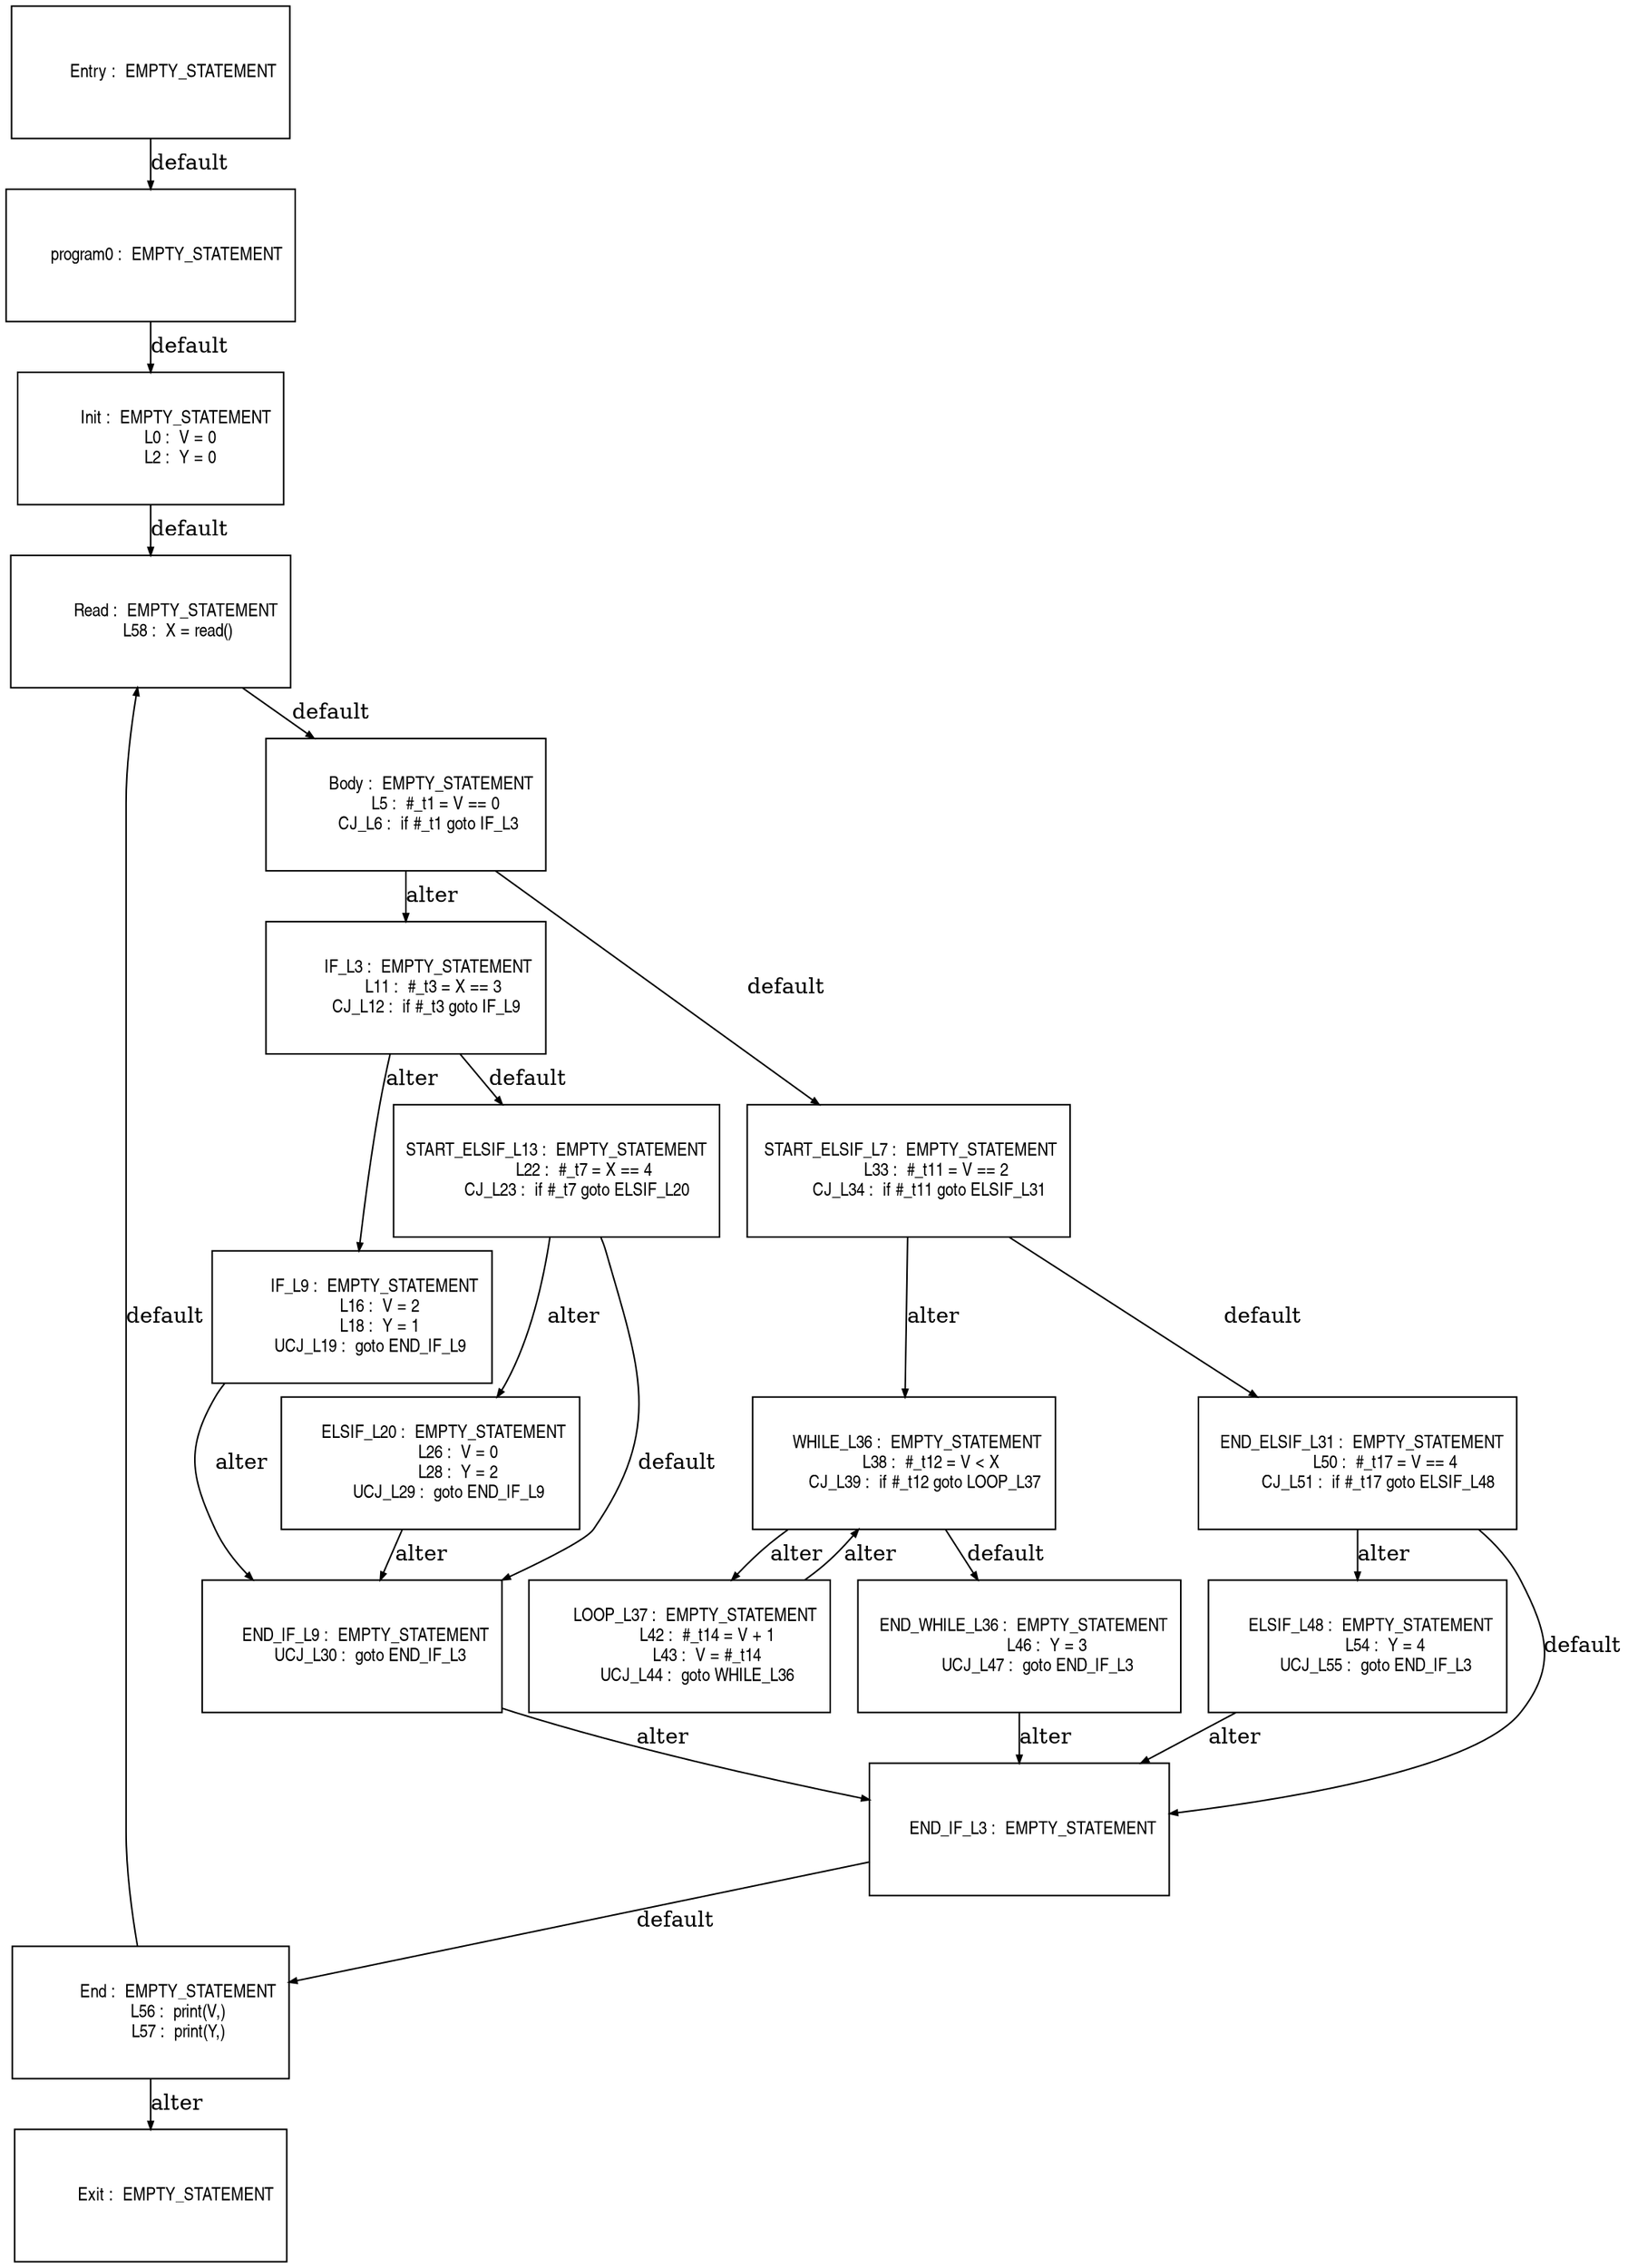digraph G {
  ranksep=.25;
  edge [arrowsize=.5]
  node [shape=rectangle, fontname="ArialNarrow",
        fontsize=12,  height=1.2];
  "       program0 :  EMPTY_STATEMENT
"; "           Init :  EMPTY_STATEMENT
             L0 :  V = 0
             L2 :  Y = 0
"; "           Body :  EMPTY_STATEMENT
             L5 :  #_t1 = V == 0
          CJ_L6 :  if #_t1 goto IF_L3
"; "          IF_L3 :  EMPTY_STATEMENT
            L11 :  #_t3 = X == 3
         CJ_L12 :  if #_t3 goto IF_L9
"; "          IF_L9 :  EMPTY_STATEMENT
            L16 :  V = 2
            L18 :  Y = 1
        UCJ_L19 :  goto END_IF_L9
"; "START_ELSIF_L13 :  EMPTY_STATEMENT
            L22 :  #_t7 = X == 4
         CJ_L23 :  if #_t7 goto ELSIF_L20
"; "      ELSIF_L20 :  EMPTY_STATEMENT
            L26 :  V = 0
            L28 :  Y = 2
        UCJ_L29 :  goto END_IF_L9
"; "      END_IF_L9 :  EMPTY_STATEMENT
        UCJ_L30 :  goto END_IF_L3
"; " START_ELSIF_L7 :  EMPTY_STATEMENT
            L33 :  #_t11 = V == 2
         CJ_L34 :  if #_t11 goto ELSIF_L31
"; "      WHILE_L36 :  EMPTY_STATEMENT
            L38 :  #_t12 = V < X
         CJ_L39 :  if #_t12 goto LOOP_L37
"; "       LOOP_L37 :  EMPTY_STATEMENT
            L42 :  #_t14 = V + 1
            L43 :  V = #_t14
        UCJ_L44 :  goto WHILE_L36
"; "  END_WHILE_L36 :  EMPTY_STATEMENT
            L46 :  Y = 3
        UCJ_L47 :  goto END_IF_L3
"; "  END_ELSIF_L31 :  EMPTY_STATEMENT
            L50 :  #_t17 = V == 4
         CJ_L51 :  if #_t17 goto ELSIF_L48
"; "      ELSIF_L48 :  EMPTY_STATEMENT
            L54 :  Y = 4
        UCJ_L55 :  goto END_IF_L3
"; "      END_IF_L3 :  EMPTY_STATEMENT
"; "          Entry :  EMPTY_STATEMENT
"; "            End :  EMPTY_STATEMENT
            L56 :  print(V,)
            L57 :  print(Y,)
"; "           Exit :  EMPTY_STATEMENT
"; "           Read :  EMPTY_STATEMENT
            L58 :  X = read()
"; 
  "       program0 :  EMPTY_STATEMENT
" -> "           Init :  EMPTY_STATEMENT
             L0 :  V = 0
             L2 :  Y = 0
"  [label="default"];
  "           Init :  EMPTY_STATEMENT
             L0 :  V = 0
             L2 :  Y = 0
" -> "           Read :  EMPTY_STATEMENT
            L58 :  X = read()
"  [label="default"];
  "           Body :  EMPTY_STATEMENT
             L5 :  #_t1 = V == 0
          CJ_L6 :  if #_t1 goto IF_L3
" -> " START_ELSIF_L7 :  EMPTY_STATEMENT
            L33 :  #_t11 = V == 2
         CJ_L34 :  if #_t11 goto ELSIF_L31
"  [label="default"];
  "           Body :  EMPTY_STATEMENT
             L5 :  #_t1 = V == 0
          CJ_L6 :  if #_t1 goto IF_L3
" -> "          IF_L3 :  EMPTY_STATEMENT
            L11 :  #_t3 = X == 3
         CJ_L12 :  if #_t3 goto IF_L9
"  [label="alter"];
  "          IF_L3 :  EMPTY_STATEMENT
            L11 :  #_t3 = X == 3
         CJ_L12 :  if #_t3 goto IF_L9
" -> "START_ELSIF_L13 :  EMPTY_STATEMENT
            L22 :  #_t7 = X == 4
         CJ_L23 :  if #_t7 goto ELSIF_L20
"  [label="default"];
  "          IF_L3 :  EMPTY_STATEMENT
            L11 :  #_t3 = X == 3
         CJ_L12 :  if #_t3 goto IF_L9
" -> "          IF_L9 :  EMPTY_STATEMENT
            L16 :  V = 2
            L18 :  Y = 1
        UCJ_L19 :  goto END_IF_L9
"  [label="alter"];
  "          IF_L9 :  EMPTY_STATEMENT
            L16 :  V = 2
            L18 :  Y = 1
        UCJ_L19 :  goto END_IF_L9
" -> "      END_IF_L9 :  EMPTY_STATEMENT
        UCJ_L30 :  goto END_IF_L3
"  [label="alter"];
  "START_ELSIF_L13 :  EMPTY_STATEMENT
            L22 :  #_t7 = X == 4
         CJ_L23 :  if #_t7 goto ELSIF_L20
" -> "      END_IF_L9 :  EMPTY_STATEMENT
        UCJ_L30 :  goto END_IF_L3
"  [label="default"];
  "START_ELSIF_L13 :  EMPTY_STATEMENT
            L22 :  #_t7 = X == 4
         CJ_L23 :  if #_t7 goto ELSIF_L20
" -> "      ELSIF_L20 :  EMPTY_STATEMENT
            L26 :  V = 0
            L28 :  Y = 2
        UCJ_L29 :  goto END_IF_L9
"  [label="alter"];
  "      ELSIF_L20 :  EMPTY_STATEMENT
            L26 :  V = 0
            L28 :  Y = 2
        UCJ_L29 :  goto END_IF_L9
" -> "      END_IF_L9 :  EMPTY_STATEMENT
        UCJ_L30 :  goto END_IF_L3
"  [label="alter"];
  "      END_IF_L9 :  EMPTY_STATEMENT
        UCJ_L30 :  goto END_IF_L3
" -> "      END_IF_L3 :  EMPTY_STATEMENT
"  [label="alter"];
  " START_ELSIF_L7 :  EMPTY_STATEMENT
            L33 :  #_t11 = V == 2
         CJ_L34 :  if #_t11 goto ELSIF_L31
" -> "  END_ELSIF_L31 :  EMPTY_STATEMENT
            L50 :  #_t17 = V == 4
         CJ_L51 :  if #_t17 goto ELSIF_L48
"  [label="default"];
  " START_ELSIF_L7 :  EMPTY_STATEMENT
            L33 :  #_t11 = V == 2
         CJ_L34 :  if #_t11 goto ELSIF_L31
" -> "      WHILE_L36 :  EMPTY_STATEMENT
            L38 :  #_t12 = V < X
         CJ_L39 :  if #_t12 goto LOOP_L37
"  [label="alter"];
  "      WHILE_L36 :  EMPTY_STATEMENT
            L38 :  #_t12 = V < X
         CJ_L39 :  if #_t12 goto LOOP_L37
" -> "  END_WHILE_L36 :  EMPTY_STATEMENT
            L46 :  Y = 3
        UCJ_L47 :  goto END_IF_L3
"  [label="default"];
  "      WHILE_L36 :  EMPTY_STATEMENT
            L38 :  #_t12 = V < X
         CJ_L39 :  if #_t12 goto LOOP_L37
" -> "       LOOP_L37 :  EMPTY_STATEMENT
            L42 :  #_t14 = V + 1
            L43 :  V = #_t14
        UCJ_L44 :  goto WHILE_L36
"  [label="alter"];
  "       LOOP_L37 :  EMPTY_STATEMENT
            L42 :  #_t14 = V + 1
            L43 :  V = #_t14
        UCJ_L44 :  goto WHILE_L36
" -> "      WHILE_L36 :  EMPTY_STATEMENT
            L38 :  #_t12 = V < X
         CJ_L39 :  if #_t12 goto LOOP_L37
"  [label="alter"];
  "  END_WHILE_L36 :  EMPTY_STATEMENT
            L46 :  Y = 3
        UCJ_L47 :  goto END_IF_L3
" -> "      END_IF_L3 :  EMPTY_STATEMENT
"  [label="alter"];
  "  END_ELSIF_L31 :  EMPTY_STATEMENT
            L50 :  #_t17 = V == 4
         CJ_L51 :  if #_t17 goto ELSIF_L48
" -> "      END_IF_L3 :  EMPTY_STATEMENT
"  [label="default"];
  "  END_ELSIF_L31 :  EMPTY_STATEMENT
            L50 :  #_t17 = V == 4
         CJ_L51 :  if #_t17 goto ELSIF_L48
" -> "      ELSIF_L48 :  EMPTY_STATEMENT
            L54 :  Y = 4
        UCJ_L55 :  goto END_IF_L3
"  [label="alter"];
  "      ELSIF_L48 :  EMPTY_STATEMENT
            L54 :  Y = 4
        UCJ_L55 :  goto END_IF_L3
" -> "      END_IF_L3 :  EMPTY_STATEMENT
"  [label="alter"];
  "      END_IF_L3 :  EMPTY_STATEMENT
" -> "            End :  EMPTY_STATEMENT
            L56 :  print(V,)
            L57 :  print(Y,)
"  [label="default"];
  "          Entry :  EMPTY_STATEMENT
" -> "       program0 :  EMPTY_STATEMENT
"  [label="default"];
  "            End :  EMPTY_STATEMENT
            L56 :  print(V,)
            L57 :  print(Y,)
" -> "           Read :  EMPTY_STATEMENT
            L58 :  X = read()
"  [label="default"];
  "            End :  EMPTY_STATEMENT
            L56 :  print(V,)
            L57 :  print(Y,)
" -> "           Exit :  EMPTY_STATEMENT
"  [label="alter"];
  "           Read :  EMPTY_STATEMENT
            L58 :  X = read()
" -> "           Body :  EMPTY_STATEMENT
             L5 :  #_t1 = V == 0
          CJ_L6 :  if #_t1 goto IF_L3
"  [label="default"];
}
